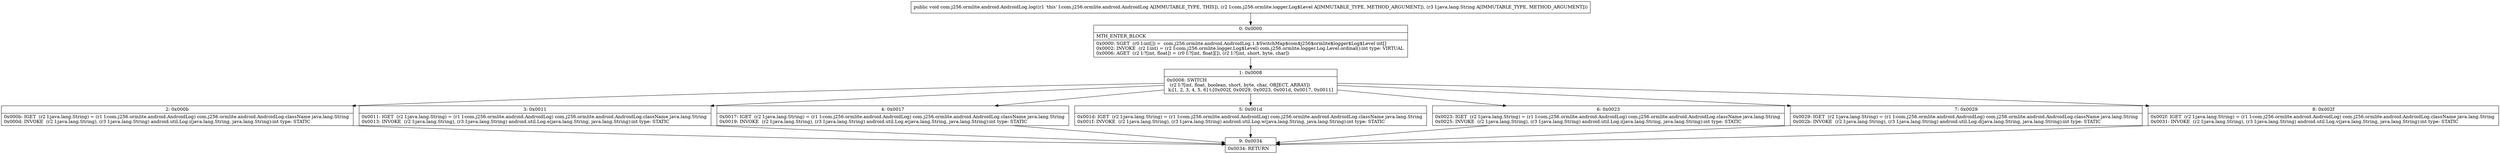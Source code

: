 digraph "CFG forcom.j256.ormlite.android.AndroidLog.log(Lcom\/j256\/ormlite\/logger\/Log$Level;Ljava\/lang\/String;)V" {
Node_0 [shape=record,label="{0\:\ 0x0000|MTH_ENTER_BLOCK\l|0x0000: SGET  (r0 I:int[]) =  com.j256.ormlite.android.AndroidLog.1.$SwitchMap$com$j256$ormlite$logger$Log$Level int[] \l0x0002: INVOKE  (r2 I:int) = (r2 I:com.j256.ormlite.logger.Log$Level) com.j256.ormlite.logger.Log.Level.ordinal():int type: VIRTUAL \l0x0006: AGET  (r2 I:?[int, float]) = (r0 I:?[int, float][]), (r2 I:?[int, short, byte, char]) \l}"];
Node_1 [shape=record,label="{1\:\ 0x0008|0x0008: SWITCH  \l  (r2 I:?[int, float, boolean, short, byte, char, OBJECT, ARRAY])\l k:[1, 2, 3, 4, 5, 6] t:[0x002f, 0x0029, 0x0023, 0x001d, 0x0017, 0x0011] \l}"];
Node_2 [shape=record,label="{2\:\ 0x000b|0x000b: IGET  (r2 I:java.lang.String) = (r1 I:com.j256.ormlite.android.AndroidLog) com.j256.ormlite.android.AndroidLog.className java.lang.String \l0x000d: INVOKE  (r2 I:java.lang.String), (r3 I:java.lang.String) android.util.Log.i(java.lang.String, java.lang.String):int type: STATIC \l}"];
Node_3 [shape=record,label="{3\:\ 0x0011|0x0011: IGET  (r2 I:java.lang.String) = (r1 I:com.j256.ormlite.android.AndroidLog) com.j256.ormlite.android.AndroidLog.className java.lang.String \l0x0013: INVOKE  (r2 I:java.lang.String), (r3 I:java.lang.String) android.util.Log.e(java.lang.String, java.lang.String):int type: STATIC \l}"];
Node_4 [shape=record,label="{4\:\ 0x0017|0x0017: IGET  (r2 I:java.lang.String) = (r1 I:com.j256.ormlite.android.AndroidLog) com.j256.ormlite.android.AndroidLog.className java.lang.String \l0x0019: INVOKE  (r2 I:java.lang.String), (r3 I:java.lang.String) android.util.Log.e(java.lang.String, java.lang.String):int type: STATIC \l}"];
Node_5 [shape=record,label="{5\:\ 0x001d|0x001d: IGET  (r2 I:java.lang.String) = (r1 I:com.j256.ormlite.android.AndroidLog) com.j256.ormlite.android.AndroidLog.className java.lang.String \l0x001f: INVOKE  (r2 I:java.lang.String), (r3 I:java.lang.String) android.util.Log.w(java.lang.String, java.lang.String):int type: STATIC \l}"];
Node_6 [shape=record,label="{6\:\ 0x0023|0x0023: IGET  (r2 I:java.lang.String) = (r1 I:com.j256.ormlite.android.AndroidLog) com.j256.ormlite.android.AndroidLog.className java.lang.String \l0x0025: INVOKE  (r2 I:java.lang.String), (r3 I:java.lang.String) android.util.Log.i(java.lang.String, java.lang.String):int type: STATIC \l}"];
Node_7 [shape=record,label="{7\:\ 0x0029|0x0029: IGET  (r2 I:java.lang.String) = (r1 I:com.j256.ormlite.android.AndroidLog) com.j256.ormlite.android.AndroidLog.className java.lang.String \l0x002b: INVOKE  (r2 I:java.lang.String), (r3 I:java.lang.String) android.util.Log.d(java.lang.String, java.lang.String):int type: STATIC \l}"];
Node_8 [shape=record,label="{8\:\ 0x002f|0x002f: IGET  (r2 I:java.lang.String) = (r1 I:com.j256.ormlite.android.AndroidLog) com.j256.ormlite.android.AndroidLog.className java.lang.String \l0x0031: INVOKE  (r2 I:java.lang.String), (r3 I:java.lang.String) android.util.Log.v(java.lang.String, java.lang.String):int type: STATIC \l}"];
Node_9 [shape=record,label="{9\:\ 0x0034|0x0034: RETURN   \l}"];
MethodNode[shape=record,label="{public void com.j256.ormlite.android.AndroidLog.log((r1 'this' I:com.j256.ormlite.android.AndroidLog A[IMMUTABLE_TYPE, THIS]), (r2 I:com.j256.ormlite.logger.Log$Level A[IMMUTABLE_TYPE, METHOD_ARGUMENT]), (r3 I:java.lang.String A[IMMUTABLE_TYPE, METHOD_ARGUMENT])) }"];
MethodNode -> Node_0;
Node_0 -> Node_1;
Node_1 -> Node_2;
Node_1 -> Node_3;
Node_1 -> Node_4;
Node_1 -> Node_5;
Node_1 -> Node_6;
Node_1 -> Node_7;
Node_1 -> Node_8;
Node_2 -> Node_9;
Node_3 -> Node_9;
Node_4 -> Node_9;
Node_5 -> Node_9;
Node_6 -> Node_9;
Node_7 -> Node_9;
Node_8 -> Node_9;
}


